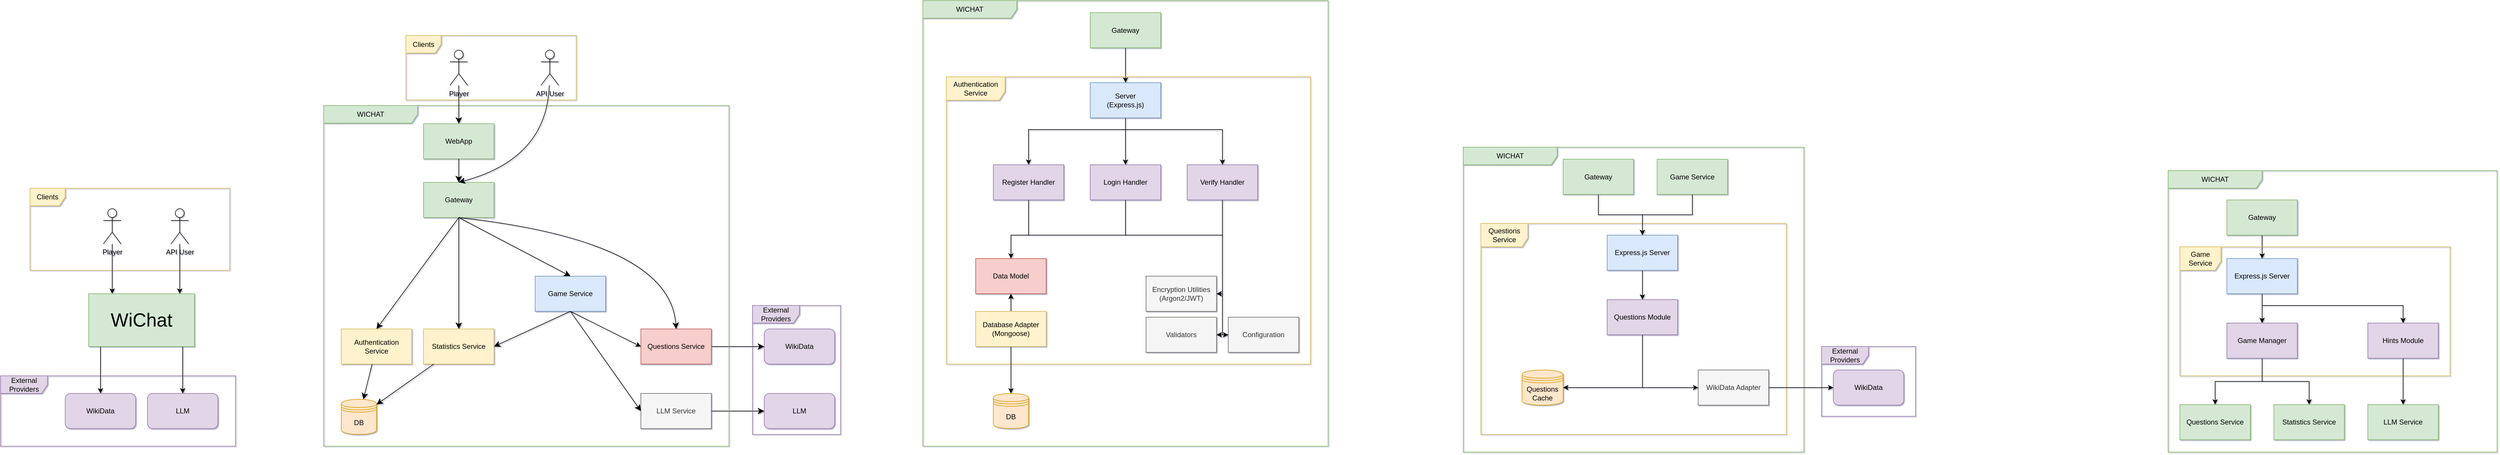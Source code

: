 <mxfile version="26.0.16">
  <diagram name="Page-1" id="H6sotV8G4gFYmd9BdbEy">
    <mxGraphModel dx="4468" dy="1672" grid="1" gridSize="10" guides="1" tooltips="1" connect="1" arrows="1" fold="1" page="0" pageScale="1" pageWidth="850" pageHeight="1100" math="0" shadow="1">
      <root>
        <mxCell id="0" />
        <mxCell id="1" parent="0" />
        <mxCell id="5Ua5rcUVpoXOftG5lJb_-10" value="LLM" style="rounded=1;whiteSpace=wrap;html=1;fillColor=#e1d5e7;strokeColor=#9673a6;" parent="1" vertex="1">
          <mxGeometry x="-200" y="910" width="120" height="60" as="geometry" />
        </mxCell>
        <mxCell id="5Ua5rcUVpoXOftG5lJb_-22" style="edgeStyle=none;curved=1;rounded=0;orthogonalLoop=1;jettySize=auto;html=1;fontSize=12;startSize=8;endSize=8;exitX=1;exitY=0.5;exitDx=0;exitDy=0;entryX=0;entryY=0.5;entryDx=0;entryDy=0;" parent="1" source="5Ua5rcUVpoXOftG5lJb_-8" target="5Ua5rcUVpoXOftG5lJb_-10" edge="1">
          <mxGeometry relative="1" as="geometry" />
        </mxCell>
        <mxCell id="5Ua5rcUVpoXOftG5lJb_-11" value="WikiData" style="rounded=1;whiteSpace=wrap;html=1;fillColor=#e1d5e7;strokeColor=#9673a6;" parent="1" vertex="1">
          <mxGeometry x="-200" y="800" width="120" height="60" as="geometry" />
        </mxCell>
        <mxCell id="5Ua5rcUVpoXOftG5lJb_-24" style="edgeStyle=none;curved=1;rounded=0;orthogonalLoop=1;jettySize=auto;html=1;fontSize=12;startSize=8;endSize=8;exitX=1;exitY=0.5;exitDx=0;exitDy=0;entryX=0;entryY=0.5;entryDx=0;entryDy=0;" parent="1" source="5Ua5rcUVpoXOftG5lJb_-23" target="5Ua5rcUVpoXOftG5lJb_-11" edge="1">
          <mxGeometry relative="1" as="geometry" />
        </mxCell>
        <mxCell id="64utWBgrm8SAmqTdPt5K-1" value="WICHAT" style="shape=umlFrame;whiteSpace=wrap;html=1;pointerEvents=0;recursiveResize=0;container=1;collapsible=0;width=160;fillColor=#d5e8d4;strokeColor=#82b366;" parent="1" vertex="1">
          <mxGeometry x="-950" y="419" width="690" height="581" as="geometry" />
        </mxCell>
        <mxCell id="5Ua5rcUVpoXOftG5lJb_-6" value="Gateway" style="rounded=0;whiteSpace=wrap;html=1;fillColor=#d5e8d4;strokeColor=#82b366;" parent="64utWBgrm8SAmqTdPt5K-1" vertex="1">
          <mxGeometry x="170" y="131" width="120" height="60" as="geometry" />
        </mxCell>
        <mxCell id="5Ua5rcUVpoXOftG5lJb_-30" value="Authentication Service" style="rounded=0;whiteSpace=wrap;html=1;fillColor=#fff2cc;strokeColor=#d6b656;" parent="64utWBgrm8SAmqTdPt5K-1" vertex="1">
          <mxGeometry x="30" y="381" width="120" height="60" as="geometry" />
        </mxCell>
        <mxCell id="5Ua5rcUVpoXOftG5lJb_-32" style="edgeStyle=none;curved=1;rounded=0;orthogonalLoop=1;jettySize=auto;html=1;fontSize=12;startSize=8;endSize=8;exitX=0.5;exitY=1;exitDx=0;exitDy=0;entryX=0.5;entryY=0;entryDx=0;entryDy=0;" parent="64utWBgrm8SAmqTdPt5K-1" source="5Ua5rcUVpoXOftG5lJb_-6" target="5Ua5rcUVpoXOftG5lJb_-30" edge="1">
          <mxGeometry relative="1" as="geometry" />
        </mxCell>
        <mxCell id="5Ua5rcUVpoXOftG5lJb_-1" value="DB" style="shape=datastore;whiteSpace=wrap;html=1;fillColor=#ffe6cc;strokeColor=#d79b00;" parent="64utWBgrm8SAmqTdPt5K-1" vertex="1">
          <mxGeometry x="30" y="501" width="60" height="60" as="geometry" />
        </mxCell>
        <mxCell id="5Ua5rcUVpoXOftG5lJb_-31" style="edgeStyle=none;curved=1;rounded=0;orthogonalLoop=1;jettySize=auto;html=1;fontSize=12;startSize=8;endSize=8;" parent="64utWBgrm8SAmqTdPt5K-1" source="5Ua5rcUVpoXOftG5lJb_-30" target="5Ua5rcUVpoXOftG5lJb_-1" edge="1">
          <mxGeometry relative="1" as="geometry" />
        </mxCell>
        <mxCell id="5Ua5rcUVpoXOftG5lJb_-27" value="Statistics Service" style="rounded=0;whiteSpace=wrap;html=1;fillColor=#fff2cc;strokeColor=#d6b656;" parent="64utWBgrm8SAmqTdPt5K-1" vertex="1">
          <mxGeometry x="170" y="381" width="120" height="60" as="geometry" />
        </mxCell>
        <mxCell id="ApdHQ61tJCly3gABpBAv-35" style="edgeStyle=none;curved=1;rounded=0;orthogonalLoop=1;jettySize=auto;html=1;fontSize=12;startSize=8;endSize=8;entryX=0.5;entryY=0;entryDx=0;entryDy=0;exitX=0.5;exitY=1;exitDx=0;exitDy=0;" parent="64utWBgrm8SAmqTdPt5K-1" source="5Ua5rcUVpoXOftG5lJb_-6" target="5Ua5rcUVpoXOftG5lJb_-27" edge="1">
          <mxGeometry relative="1" as="geometry">
            <mxPoint x="230" y="191" as="sourcePoint" />
          </mxGeometry>
        </mxCell>
        <mxCell id="5Ua5rcUVpoXOftG5lJb_-29" style="edgeStyle=none;curved=1;rounded=0;orthogonalLoop=1;jettySize=auto;html=1;fontSize=12;startSize=8;endSize=8;" parent="64utWBgrm8SAmqTdPt5K-1" source="5Ua5rcUVpoXOftG5lJb_-27" target="5Ua5rcUVpoXOftG5lJb_-1" edge="1">
          <mxGeometry relative="1" as="geometry" />
        </mxCell>
        <mxCell id="xzODQzaztMOLZkM122JL-3" style="rounded=0;orthogonalLoop=1;jettySize=auto;html=1;strokeColor=default;exitX=0.5;exitY=1;exitDx=0;exitDy=0;entryX=0;entryY=0.5;entryDx=0;entryDy=0;" parent="64utWBgrm8SAmqTdPt5K-1" source="ApdHQ61tJCly3gABpBAv-34" target="5Ua5rcUVpoXOftG5lJb_-23" edge="1">
          <mxGeometry relative="1" as="geometry" />
        </mxCell>
        <mxCell id="ApdHQ61tJCly3gABpBAv-34" value="Game Service" style="rounded=0;whiteSpace=wrap;html=1;fillColor=#dae8fc;strokeColor=#6c8ebf;" parent="64utWBgrm8SAmqTdPt5K-1" vertex="1">
          <mxGeometry x="360" y="291" width="120" height="60" as="geometry" />
        </mxCell>
        <mxCell id="ApdHQ61tJCly3gABpBAv-37" style="edgeStyle=none;curved=1;rounded=0;orthogonalLoop=1;jettySize=auto;html=1;fontSize=12;startSize=8;endSize=8;entryX=0.5;entryY=0;entryDx=0;entryDy=0;exitX=0.5;exitY=1;exitDx=0;exitDy=0;" parent="64utWBgrm8SAmqTdPt5K-1" source="5Ua5rcUVpoXOftG5lJb_-6" target="ApdHQ61tJCly3gABpBAv-34" edge="1">
          <mxGeometry relative="1" as="geometry" />
        </mxCell>
        <mxCell id="ApdHQ61tJCly3gABpBAv-41" style="edgeStyle=none;curved=1;rounded=0;orthogonalLoop=1;jettySize=auto;html=1;fontSize=12;startSize=8;endSize=8;exitX=0.5;exitY=1;exitDx=0;exitDy=0;entryX=1;entryY=0.5;entryDx=0;entryDy=0;" parent="64utWBgrm8SAmqTdPt5K-1" source="ApdHQ61tJCly3gABpBAv-34" target="5Ua5rcUVpoXOftG5lJb_-27" edge="1">
          <mxGeometry relative="1" as="geometry" />
        </mxCell>
        <mxCell id="5Ua5rcUVpoXOftG5lJb_-23" value="Questions Service" style="rounded=0;whiteSpace=wrap;html=1;fillColor=#f8cecc;strokeColor=#b85450;" parent="64utWBgrm8SAmqTdPt5K-1" vertex="1">
          <mxGeometry x="540" y="381" width="120" height="60" as="geometry" />
        </mxCell>
        <mxCell id="ApdHQ61tJCly3gABpBAv-36" style="edgeStyle=none;curved=1;rounded=0;orthogonalLoop=1;jettySize=auto;html=1;fontSize=12;startSize=8;endSize=8;exitX=0.5;exitY=1;exitDx=0;exitDy=0;entryX=0.5;entryY=0;entryDx=0;entryDy=0;" parent="64utWBgrm8SAmqTdPt5K-1" source="5Ua5rcUVpoXOftG5lJb_-6" target="5Ua5rcUVpoXOftG5lJb_-23" edge="1">
          <mxGeometry relative="1" as="geometry">
            <Array as="points">
              <mxPoint x="590" y="231" />
            </Array>
          </mxGeometry>
        </mxCell>
        <mxCell id="ApdHQ61tJCly3gABpBAv-39" style="edgeStyle=none;curved=1;rounded=0;orthogonalLoop=1;jettySize=auto;html=1;fontSize=12;startSize=8;endSize=8;exitX=0.5;exitY=1;exitDx=0;exitDy=0;entryX=0;entryY=0.5;entryDx=0;entryDy=0;" parent="64utWBgrm8SAmqTdPt5K-1" source="ApdHQ61tJCly3gABpBAv-34" target="5Ua5rcUVpoXOftG5lJb_-8" edge="1">
          <mxGeometry relative="1" as="geometry" />
        </mxCell>
        <mxCell id="5Ua5rcUVpoXOftG5lJb_-8" value="LLM Service" style="rounded=0;whiteSpace=wrap;html=1;fillColor=#f5f5f5;strokeColor=#666666;fontColor=#333333;" parent="64utWBgrm8SAmqTdPt5K-1" vertex="1">
          <mxGeometry x="540" y="491" width="120" height="60" as="geometry" />
        </mxCell>
        <mxCell id="5Ua5rcUVpoXOftG5lJb_-7" value="WebApp" style="rounded=0;whiteSpace=wrap;html=1;fillColor=#d5e8d4;strokeColor=#82b366;" parent="64utWBgrm8SAmqTdPt5K-1" vertex="1">
          <mxGeometry x="170" y="31" width="120" height="60" as="geometry" />
        </mxCell>
        <mxCell id="5Ua5rcUVpoXOftG5lJb_-20" style="edgeStyle=none;curved=1;rounded=0;orthogonalLoop=1;jettySize=auto;html=1;fontSize=12;startSize=8;endSize=8;" parent="64utWBgrm8SAmqTdPt5K-1" source="5Ua5rcUVpoXOftG5lJb_-7" target="5Ua5rcUVpoXOftG5lJb_-6" edge="1">
          <mxGeometry relative="1" as="geometry" />
        </mxCell>
        <mxCell id="ApdHQ61tJCly3gABpBAv-9" style="edgeStyle=none;curved=1;rounded=0;orthogonalLoop=1;jettySize=auto;html=1;fontSize=12;startSize=8;endSize=8;" parent="64utWBgrm8SAmqTdPt5K-1" source="5Ua5rcUVpoXOftG5lJb_-7" target="5Ua5rcUVpoXOftG5lJb_-6" edge="1">
          <mxGeometry relative="1" as="geometry" />
        </mxCell>
        <mxCell id="64utWBgrm8SAmqTdPt5K-24" value="Clients" style="shape=umlFrame;whiteSpace=wrap;html=1;pointerEvents=0;fillColor=#fff2cc;strokeColor=#d6b656;" parent="1" vertex="1">
          <mxGeometry x="-810" y="299.5" width="290" height="110" as="geometry" />
        </mxCell>
        <mxCell id="5Ua5rcUVpoXOftG5lJb_-2" value="API User" style="shape=umlActor;verticalLabelPosition=bottom;verticalAlign=top;html=1;outlineConnect=0;" parent="1" vertex="1">
          <mxGeometry x="-580" y="324.5" width="30" height="60" as="geometry" />
        </mxCell>
        <mxCell id="5Ua5rcUVpoXOftG5lJb_-3" value="Player" style="shape=umlActor;verticalLabelPosition=bottom;verticalAlign=top;html=1;outlineConnect=0;" parent="1" vertex="1">
          <mxGeometry x="-735" y="324.5" width="30" height="60" as="geometry" />
        </mxCell>
        <mxCell id="ApdHQ61tJCly3gABpBAv-8" style="edgeStyle=none;curved=1;rounded=0;orthogonalLoop=1;jettySize=auto;html=1;fontSize=12;startSize=8;endSize=8;" parent="1" source="5Ua5rcUVpoXOftG5lJb_-3" target="5Ua5rcUVpoXOftG5lJb_-7" edge="1">
          <mxGeometry relative="1" as="geometry" />
        </mxCell>
        <mxCell id="64utWBgrm8SAmqTdPt5K-28" value="" style="edgeStyle=none;curved=1;rounded=0;orthogonalLoop=1;jettySize=auto;html=1;fontSize=12;startSize=8;endSize=8;entryX=0.5;entryY=0;entryDx=0;entryDy=0;" parent="1" source="5Ua5rcUVpoXOftG5lJb_-2" target="5Ua5rcUVpoXOftG5lJb_-6" edge="1">
          <mxGeometry relative="1" as="geometry">
            <mxPoint x="-720" y="360" as="sourcePoint" />
            <mxPoint x="-720" y="590" as="targetPoint" />
            <Array as="points">
              <mxPoint x="-570" y="510" />
            </Array>
          </mxGeometry>
        </mxCell>
        <mxCell id="64utWBgrm8SAmqTdPt5K-29" value="External Providers" style="shape=umlFrame;whiteSpace=wrap;html=1;pointerEvents=0;fillColor=#e1d5e7;strokeColor=#9673a6;width=80;height=30;" parent="1" vertex="1">
          <mxGeometry x="-220" y="760" width="150" height="220" as="geometry" />
        </mxCell>
        <mxCell id="3EcRKwDYf2YUiH32k3Rl-5" value="WICHAT" style="shape=umlFrame;whiteSpace=wrap;html=1;pointerEvents=0;recursiveResize=0;container=1;collapsible=0;width=160;fillColor=#d5e8d4;strokeColor=#82b366;" parent="1" vertex="1">
          <mxGeometry x="70" y="240" width="690" height="760" as="geometry" />
        </mxCell>
        <mxCell id="3EcRKwDYf2YUiH32k3Rl-95" style="edgeStyle=orthogonalEdgeStyle;rounded=0;orthogonalLoop=1;jettySize=auto;html=1;" parent="3EcRKwDYf2YUiH32k3Rl-5" source="3EcRKwDYf2YUiH32k3Rl-6" target="3EcRKwDYf2YUiH32k3Rl-58" edge="1">
          <mxGeometry relative="1" as="geometry" />
        </mxCell>
        <mxCell id="3EcRKwDYf2YUiH32k3Rl-6" value="Gateway" style="rounded=0;whiteSpace=wrap;html=1;fillColor=#d5e8d4;strokeColor=#82b366;" parent="3EcRKwDYf2YUiH32k3Rl-5" vertex="1">
          <mxGeometry x="285" y="20.5" width="120" height="60" as="geometry" />
        </mxCell>
        <mxCell id="3EcRKwDYf2YUiH32k3Rl-9" value="DB" style="shape=datastore;whiteSpace=wrap;html=1;fillColor=#ffe6cc;strokeColor=#d79b00;" parent="3EcRKwDYf2YUiH32k3Rl-5" vertex="1">
          <mxGeometry x="120" y="670" width="60" height="60" as="geometry" />
        </mxCell>
        <mxCell id="3EcRKwDYf2YUiH32k3Rl-31" value="Authentication Service" style="shape=umlFrame;whiteSpace=wrap;html=1;pointerEvents=0;fillColor=#fff2cc;strokeColor=#d6b656;fillStyle=auto;width=100;height=40;" parent="3EcRKwDYf2YUiH32k3Rl-5" vertex="1">
          <mxGeometry x="40" y="130" width="620" height="490" as="geometry" />
        </mxCell>
        <mxCell id="3EcRKwDYf2YUiH32k3Rl-55" value="Data Model" style="rounded=0;whiteSpace=wrap;html=1;fillColor=#f8cecc;strokeColor=#b85450;" parent="3EcRKwDYf2YUiH32k3Rl-5" vertex="1">
          <mxGeometry x="90" y="440" width="120" height="60" as="geometry" />
        </mxCell>
        <mxCell id="533iNDBv2jlLNDhChat5-3" style="edgeStyle=orthogonalEdgeStyle;rounded=0;orthogonalLoop=1;jettySize=auto;html=1;" parent="3EcRKwDYf2YUiH32k3Rl-5" source="3EcRKwDYf2YUiH32k3Rl-58" target="3EcRKwDYf2YUiH32k3Rl-65" edge="1">
          <mxGeometry relative="1" as="geometry" />
        </mxCell>
        <mxCell id="533iNDBv2jlLNDhChat5-4" style="edgeStyle=orthogonalEdgeStyle;rounded=0;orthogonalLoop=1;jettySize=auto;html=1;" parent="3EcRKwDYf2YUiH32k3Rl-5" source="3EcRKwDYf2YUiH32k3Rl-58" target="533iNDBv2jlLNDhChat5-1" edge="1">
          <mxGeometry relative="1" as="geometry">
            <Array as="points">
              <mxPoint x="345" y="220" />
              <mxPoint x="510" y="220" />
            </Array>
          </mxGeometry>
        </mxCell>
        <mxCell id="533iNDBv2jlLNDhChat5-5" style="edgeStyle=orthogonalEdgeStyle;rounded=0;orthogonalLoop=1;jettySize=auto;html=1;" parent="3EcRKwDYf2YUiH32k3Rl-5" source="3EcRKwDYf2YUiH32k3Rl-58" target="3EcRKwDYf2YUiH32k3Rl-68" edge="1">
          <mxGeometry relative="1" as="geometry">
            <Array as="points">
              <mxPoint x="345" y="220" />
              <mxPoint x="180" y="220" />
            </Array>
          </mxGeometry>
        </mxCell>
        <mxCell id="3EcRKwDYf2YUiH32k3Rl-58" value="Server&lt;div&gt;(Express.js)&lt;/div&gt;" style="rounded=0;whiteSpace=wrap;html=1;fillColor=#dae8fc;strokeColor=#6c8ebf;" parent="3EcRKwDYf2YUiH32k3Rl-5" vertex="1">
          <mxGeometry x="285" y="140" width="120" height="60" as="geometry" />
        </mxCell>
        <mxCell id="3EcRKwDYf2YUiH32k3Rl-94" style="edgeStyle=orthogonalEdgeStyle;rounded=0;orthogonalLoop=1;jettySize=auto;html=1;entryX=0.5;entryY=0;entryDx=0;entryDy=0;exitX=0.5;exitY=1;exitDx=0;exitDy=0;" parent="3EcRKwDYf2YUiH32k3Rl-5" source="3EcRKwDYf2YUiH32k3Rl-60" target="3EcRKwDYf2YUiH32k3Rl-9" edge="1">
          <mxGeometry relative="1" as="geometry" />
        </mxCell>
        <mxCell id="3EcRKwDYf2YUiH32k3Rl-97" style="edgeStyle=orthogonalEdgeStyle;rounded=0;orthogonalLoop=1;jettySize=auto;html=1;" parent="3EcRKwDYf2YUiH32k3Rl-5" source="3EcRKwDYf2YUiH32k3Rl-60" target="3EcRKwDYf2YUiH32k3Rl-55" edge="1">
          <mxGeometry relative="1" as="geometry" />
        </mxCell>
        <mxCell id="3EcRKwDYf2YUiH32k3Rl-60" value="Database Adapter&lt;div&gt;(Mongoose)&lt;/div&gt;" style="rounded=0;whiteSpace=wrap;html=1;fillColor=#fff2cc;strokeColor=#d6b656;" parent="3EcRKwDYf2YUiH32k3Rl-5" vertex="1">
          <mxGeometry x="90" y="530" width="120" height="60" as="geometry" />
        </mxCell>
        <mxCell id="533iNDBv2jlLNDhChat5-10" style="edgeStyle=orthogonalEdgeStyle;rounded=0;orthogonalLoop=1;jettySize=auto;html=1;" parent="3EcRKwDYf2YUiH32k3Rl-5" source="3EcRKwDYf2YUiH32k3Rl-65" target="3EcRKwDYf2YUiH32k3Rl-62" edge="1">
          <mxGeometry relative="1" as="geometry">
            <Array as="points">
              <mxPoint x="345" y="400" />
              <mxPoint x="510" y="400" />
              <mxPoint x="510" y="500" />
            </Array>
          </mxGeometry>
        </mxCell>
        <mxCell id="3EcRKwDYf2YUiH32k3Rl-65" value="Login Handler" style="whiteSpace=wrap;html=1;fillColor=#e1d5e7;strokeColor=#9673a6;" parent="3EcRKwDYf2YUiH32k3Rl-5" vertex="1">
          <mxGeometry x="285" y="280" width="120" height="60" as="geometry" />
        </mxCell>
        <mxCell id="533iNDBv2jlLNDhChat5-7" style="edgeStyle=orthogonalEdgeStyle;rounded=0;orthogonalLoop=1;jettySize=auto;html=1;" parent="3EcRKwDYf2YUiH32k3Rl-5" source="3EcRKwDYf2YUiH32k3Rl-68" target="3EcRKwDYf2YUiH32k3Rl-55" edge="1">
          <mxGeometry relative="1" as="geometry">
            <Array as="points">
              <mxPoint x="180" y="400" />
              <mxPoint x="150" y="400" />
            </Array>
          </mxGeometry>
        </mxCell>
        <mxCell id="533iNDBv2jlLNDhChat5-8" style="edgeStyle=orthogonalEdgeStyle;rounded=0;orthogonalLoop=1;jettySize=auto;html=1;entryX=1;entryY=0.5;entryDx=0;entryDy=0;" parent="3EcRKwDYf2YUiH32k3Rl-5" source="3EcRKwDYf2YUiH32k3Rl-68" target="533iNDBv2jlLNDhChat5-16" edge="1">
          <mxGeometry relative="1" as="geometry">
            <Array as="points">
              <mxPoint x="180" y="400" />
              <mxPoint x="510" y="400" />
              <mxPoint x="510" y="570" />
            </Array>
          </mxGeometry>
        </mxCell>
        <mxCell id="3EcRKwDYf2YUiH32k3Rl-68" value="Register Handler" style="whiteSpace=wrap;html=1;fillColor=#e1d5e7;strokeColor=#9673a6;" parent="3EcRKwDYf2YUiH32k3Rl-5" vertex="1">
          <mxGeometry x="120" y="280" width="120" height="60" as="geometry" />
        </mxCell>
        <mxCell id="3EcRKwDYf2YUiH32k3Rl-62" value="Encryption Utilities&lt;div&gt;(Argon2/JWT)&lt;/div&gt;" style="whiteSpace=wrap;html=1;fillColor=#f5f5f5;strokeColor=#666666;fontColor=#333333;" parent="3EcRKwDYf2YUiH32k3Rl-5" vertex="1">
          <mxGeometry x="380" y="470" width="120" height="60" as="geometry" />
        </mxCell>
        <mxCell id="533iNDBv2jlLNDhChat5-18" style="edgeStyle=orthogonalEdgeStyle;rounded=0;orthogonalLoop=1;jettySize=auto;html=1;entryX=0;entryY=0.5;entryDx=0;entryDy=0;" parent="3EcRKwDYf2YUiH32k3Rl-5" source="533iNDBv2jlLNDhChat5-1" target="533iNDBv2jlLNDhChat5-12" edge="1">
          <mxGeometry relative="1" as="geometry">
            <Array as="points">
              <mxPoint x="510" y="570" />
            </Array>
          </mxGeometry>
        </mxCell>
        <mxCell id="533iNDBv2jlLNDhChat5-1" value="Verify Handler" style="whiteSpace=wrap;html=1;fillColor=#e1d5e7;strokeColor=#9673a6;" parent="3EcRKwDYf2YUiH32k3Rl-5" vertex="1">
          <mxGeometry x="450" y="280" width="120" height="60" as="geometry" />
        </mxCell>
        <mxCell id="533iNDBv2jlLNDhChat5-12" value="Configuration" style="whiteSpace=wrap;html=1;fillColor=#f5f5f5;fontColor=#333333;strokeColor=#666666;" parent="3EcRKwDYf2YUiH32k3Rl-5" vertex="1">
          <mxGeometry x="520" y="540" width="120" height="60" as="geometry" />
        </mxCell>
        <mxCell id="533iNDBv2jlLNDhChat5-16" value="Validators" style="whiteSpace=wrap;html=1;fillColor=#f5f5f5;fontColor=#333333;strokeColor=#666666;" parent="3EcRKwDYf2YUiH32k3Rl-5" vertex="1">
          <mxGeometry x="380" y="540" width="120" height="60" as="geometry" />
        </mxCell>
        <mxCell id="3EcRKwDYf2YUiH32k3Rl-236" value="WICHAT" style="shape=umlFrame;whiteSpace=wrap;html=1;pointerEvents=0;recursiveResize=0;container=1;collapsible=0;width=160;fillColor=#d5e8d4;strokeColor=#82b366;" parent="1" vertex="1">
          <mxGeometry x="990" y="490" width="580" height="520" as="geometry" />
        </mxCell>
        <mxCell id="3EcRKwDYf2YUiH32k3Rl-237" style="edgeStyle=orthogonalEdgeStyle;rounded=0;orthogonalLoop=1;jettySize=auto;html=1;" parent="3EcRKwDYf2YUiH32k3Rl-236" source="3EcRKwDYf2YUiH32k3Rl-238" target="3EcRKwDYf2YUiH32k3Rl-244" edge="1">
          <mxGeometry relative="1" as="geometry" />
        </mxCell>
        <mxCell id="3EcRKwDYf2YUiH32k3Rl-238" value="Gateway" style="rounded=0;whiteSpace=wrap;html=1;fillColor=#d5e8d4;strokeColor=#82b366;" parent="3EcRKwDYf2YUiH32k3Rl-236" vertex="1">
          <mxGeometry x="170" y="20.5" width="120" height="60" as="geometry" />
        </mxCell>
        <mxCell id="3EcRKwDYf2YUiH32k3Rl-240" value="Questions Service" style="shape=umlFrame;whiteSpace=wrap;html=1;pointerEvents=0;fillColor=#fff2cc;strokeColor=#d6b656;fillStyle=auto;width=80;height=40;" parent="3EcRKwDYf2YUiH32k3Rl-236" vertex="1">
          <mxGeometry x="30" y="130" width="520" height="360" as="geometry" />
        </mxCell>
        <mxCell id="3EcRKwDYf2YUiH32k3Rl-268" style="edgeStyle=orthogonalEdgeStyle;rounded=0;orthogonalLoop=1;jettySize=auto;html=1;" parent="3EcRKwDYf2YUiH32k3Rl-236" source="3EcRKwDYf2YUiH32k3Rl-244" target="3EcRKwDYf2YUiH32k3Rl-265" edge="1">
          <mxGeometry relative="1" as="geometry" />
        </mxCell>
        <mxCell id="3EcRKwDYf2YUiH32k3Rl-244" value="Express.js Server" style="rounded=0;whiteSpace=wrap;html=1;fillColor=#dae8fc;strokeColor=#6c8ebf;" parent="3EcRKwDYf2YUiH32k3Rl-236" vertex="1">
          <mxGeometry x="245" y="150" width="120" height="60" as="geometry" />
        </mxCell>
        <mxCell id="3EcRKwDYf2YUiH32k3Rl-259" style="edgeStyle=orthogonalEdgeStyle;rounded=0;orthogonalLoop=1;jettySize=auto;html=1;" parent="3EcRKwDYf2YUiH32k3Rl-236" source="3EcRKwDYf2YUiH32k3Rl-258" target="3EcRKwDYf2YUiH32k3Rl-244" edge="1">
          <mxGeometry relative="1" as="geometry" />
        </mxCell>
        <mxCell id="3EcRKwDYf2YUiH32k3Rl-258" value="Game Service" style="rounded=0;whiteSpace=wrap;html=1;fillColor=#d5e8d4;strokeColor=#82b366;" parent="3EcRKwDYf2YUiH32k3Rl-236" vertex="1">
          <mxGeometry x="330" y="20.5" width="120" height="60" as="geometry" />
        </mxCell>
        <mxCell id="3EcRKwDYf2YUiH32k3Rl-271" style="edgeStyle=orthogonalEdgeStyle;rounded=0;orthogonalLoop=1;jettySize=auto;html=1;" parent="3EcRKwDYf2YUiH32k3Rl-236" source="3EcRKwDYf2YUiH32k3Rl-265" target="3EcRKwDYf2YUiH32k3Rl-261" edge="1">
          <mxGeometry relative="1" as="geometry">
            <Array as="points">
              <mxPoint x="305" y="410" />
            </Array>
          </mxGeometry>
        </mxCell>
        <mxCell id="3EcRKwDYf2YUiH32k3Rl-272" style="edgeStyle=orthogonalEdgeStyle;rounded=0;orthogonalLoop=1;jettySize=auto;html=1;" parent="3EcRKwDYf2YUiH32k3Rl-236" source="3EcRKwDYf2YUiH32k3Rl-265" target="3EcRKwDYf2YUiH32k3Rl-266" edge="1">
          <mxGeometry relative="1" as="geometry">
            <Array as="points">
              <mxPoint x="305" y="410" />
            </Array>
          </mxGeometry>
        </mxCell>
        <mxCell id="3EcRKwDYf2YUiH32k3Rl-265" value="Questions Module" style="whiteSpace=wrap;html=1;fillColor=#e1d5e7;strokeColor=#9673a6;" parent="3EcRKwDYf2YUiH32k3Rl-236" vertex="1">
          <mxGeometry x="245" y="260" width="120" height="60" as="geometry" />
        </mxCell>
        <mxCell id="3EcRKwDYf2YUiH32k3Rl-261" value="WikiData Adapter" style="whiteSpace=wrap;html=1;fillColor=#f5f5f5;strokeColor=#666666;fontColor=#333333;" parent="3EcRKwDYf2YUiH32k3Rl-236" vertex="1">
          <mxGeometry x="400" y="380" width="120" height="60" as="geometry" />
        </mxCell>
        <mxCell id="3EcRKwDYf2YUiH32k3Rl-266" value="Questions Cache" style="shape=datastore;whiteSpace=wrap;html=1;fillColor=#ffe6cc;strokeColor=#d79b00;" parent="3EcRKwDYf2YUiH32k3Rl-236" vertex="1">
          <mxGeometry x="100" y="380" width="70" height="60" as="geometry" />
        </mxCell>
        <mxCell id="3EcRKwDYf2YUiH32k3Rl-273" value="WICHAT" style="shape=umlFrame;whiteSpace=wrap;html=1;pointerEvents=0;recursiveResize=0;container=1;collapsible=0;width=160;fillColor=#d5e8d4;strokeColor=#82b366;" parent="1" vertex="1">
          <mxGeometry x="2190" y="530" width="560" height="480" as="geometry" />
        </mxCell>
        <mxCell id="3EcRKwDYf2YUiH32k3Rl-274" style="edgeStyle=orthogonalEdgeStyle;rounded=0;orthogonalLoop=1;jettySize=auto;html=1;" parent="3EcRKwDYf2YUiH32k3Rl-273" source="3EcRKwDYf2YUiH32k3Rl-275" target="3EcRKwDYf2YUiH32k3Rl-279" edge="1">
          <mxGeometry relative="1" as="geometry" />
        </mxCell>
        <mxCell id="3EcRKwDYf2YUiH32k3Rl-275" value="Gateway" style="rounded=0;whiteSpace=wrap;html=1;fillColor=#d5e8d4;strokeColor=#82b366;" parent="3EcRKwDYf2YUiH32k3Rl-273" vertex="1">
          <mxGeometry x="100" y="50" width="120" height="60" as="geometry" />
        </mxCell>
        <mxCell id="3EcRKwDYf2YUiH32k3Rl-276" value="Game Service" style="shape=umlFrame;whiteSpace=wrap;html=1;pointerEvents=0;fillColor=#fff2cc;strokeColor=#d6b656;fillStyle=auto;width=70;height=40;" parent="3EcRKwDYf2YUiH32k3Rl-273" vertex="1">
          <mxGeometry x="20" y="130" width="460" height="220" as="geometry" />
        </mxCell>
        <mxCell id="3EcRKwDYf2YUiH32k3Rl-277" style="edgeStyle=orthogonalEdgeStyle;rounded=0;orthogonalLoop=1;jettySize=auto;html=1;" parent="3EcRKwDYf2YUiH32k3Rl-273" source="3EcRKwDYf2YUiH32k3Rl-279" target="3EcRKwDYf2YUiH32k3Rl-285" edge="1">
          <mxGeometry relative="1" as="geometry" />
        </mxCell>
        <mxCell id="ZtsSKKbW7c0LSWisESug-2" style="edgeStyle=orthogonalEdgeStyle;rounded=0;orthogonalLoop=1;jettySize=auto;html=1;" parent="3EcRKwDYf2YUiH32k3Rl-273" source="3EcRKwDYf2YUiH32k3Rl-279" target="3EcRKwDYf2YUiH32k3Rl-264" edge="1">
          <mxGeometry relative="1" as="geometry">
            <Array as="points">
              <mxPoint x="160" y="230" />
              <mxPoint x="400" y="230" />
            </Array>
          </mxGeometry>
        </mxCell>
        <mxCell id="3EcRKwDYf2YUiH32k3Rl-279" value="Express.js Server" style="rounded=0;whiteSpace=wrap;html=1;fillColor=#dae8fc;strokeColor=#6c8ebf;" parent="3EcRKwDYf2YUiH32k3Rl-273" vertex="1">
          <mxGeometry x="100" y="150" width="120" height="60" as="geometry" />
        </mxCell>
        <mxCell id="3EcRKwDYf2YUiH32k3Rl-281" value="Questions Service" style="rounded=0;whiteSpace=wrap;html=1;fillColor=#d5e8d4;strokeColor=#82b366;" parent="3EcRKwDYf2YUiH32k3Rl-273" vertex="1">
          <mxGeometry x="20" y="399" width="120" height="60" as="geometry" />
        </mxCell>
        <mxCell id="3EcRKwDYf2YUiH32k3Rl-294" style="edgeStyle=orthogonalEdgeStyle;rounded=0;orthogonalLoop=1;jettySize=auto;html=1;" parent="3EcRKwDYf2YUiH32k3Rl-273" source="3EcRKwDYf2YUiH32k3Rl-285" target="3EcRKwDYf2YUiH32k3Rl-281" edge="1">
          <mxGeometry relative="1" as="geometry" />
        </mxCell>
        <mxCell id="3EcRKwDYf2YUiH32k3Rl-295" style="edgeStyle=orthogonalEdgeStyle;rounded=0;orthogonalLoop=1;jettySize=auto;html=1;" parent="3EcRKwDYf2YUiH32k3Rl-273" source="3EcRKwDYf2YUiH32k3Rl-285" target="3EcRKwDYf2YUiH32k3Rl-293" edge="1">
          <mxGeometry relative="1" as="geometry" />
        </mxCell>
        <mxCell id="3EcRKwDYf2YUiH32k3Rl-285" value="Game Manager" style="whiteSpace=wrap;html=1;fillColor=#e1d5e7;strokeColor=#9673a6;" parent="3EcRKwDYf2YUiH32k3Rl-273" vertex="1">
          <mxGeometry x="100" y="260" width="120" height="60" as="geometry" />
        </mxCell>
        <mxCell id="3EcRKwDYf2YUiH32k3Rl-293" value="Statistics Service" style="rounded=0;whiteSpace=wrap;html=1;fillColor=#d5e8d4;strokeColor=#82b366;" parent="3EcRKwDYf2YUiH32k3Rl-273" vertex="1">
          <mxGeometry x="180" y="399" width="120" height="60" as="geometry" />
        </mxCell>
        <mxCell id="ZtsSKKbW7c0LSWisESug-1" style="edgeStyle=orthogonalEdgeStyle;rounded=0;orthogonalLoop=1;jettySize=auto;html=1;" parent="3EcRKwDYf2YUiH32k3Rl-273" source="3EcRKwDYf2YUiH32k3Rl-264" target="3EcRKwDYf2YUiH32k3Rl-260" edge="1">
          <mxGeometry relative="1" as="geometry" />
        </mxCell>
        <mxCell id="3EcRKwDYf2YUiH32k3Rl-264" value="Hints Module" style="whiteSpace=wrap;html=1;fillColor=#e1d5e7;strokeColor=#9673a6;" parent="3EcRKwDYf2YUiH32k3Rl-273" vertex="1">
          <mxGeometry x="340" y="260" width="120" height="60" as="geometry" />
        </mxCell>
        <mxCell id="3EcRKwDYf2YUiH32k3Rl-260" value="LLM Service" style="rounded=0;whiteSpace=wrap;html=1;fillColor=#d5e8d4;strokeColor=#82b366;" parent="3EcRKwDYf2YUiH32k3Rl-273" vertex="1">
          <mxGeometry x="340" y="399" width="120" height="60" as="geometry" />
        </mxCell>
        <mxCell id="O0v-uqUoTzAAq8tF7ngA-1" value="LLM" style="rounded=1;whiteSpace=wrap;html=1;fillColor=#e1d5e7;strokeColor=#9673a6;" vertex="1" parent="1">
          <mxGeometry x="-1250" y="910" width="120" height="60" as="geometry" />
        </mxCell>
        <mxCell id="O0v-uqUoTzAAq8tF7ngA-3" value="WikiData" style="rounded=1;whiteSpace=wrap;html=1;fillColor=#e1d5e7;strokeColor=#9673a6;" vertex="1" parent="1">
          <mxGeometry x="-1390" y="910" width="120" height="60" as="geometry" />
        </mxCell>
        <mxCell id="O0v-uqUoTzAAq8tF7ngA-25" value="Clients" style="shape=umlFrame;whiteSpace=wrap;html=1;pointerEvents=0;fillColor=#fff2cc;strokeColor=#d6b656;" vertex="1" parent="1">
          <mxGeometry x="-1450" y="560" width="340" height="140" as="geometry" />
        </mxCell>
        <mxCell id="O0v-uqUoTzAAq8tF7ngA-33" style="edgeStyle=orthogonalEdgeStyle;rounded=0;orthogonalLoop=1;jettySize=auto;html=1;" edge="1" parent="1" source="O0v-uqUoTzAAq8tF7ngA-26" target="O0v-uqUoTzAAq8tF7ngA-22">
          <mxGeometry relative="1" as="geometry">
            <Array as="points">
              <mxPoint x="-1220" y="740" />
              <mxPoint x="-1220" y="740" />
            </Array>
          </mxGeometry>
        </mxCell>
        <mxCell id="O0v-uqUoTzAAq8tF7ngA-26" value="API User" style="shape=umlActor;verticalLabelPosition=bottom;verticalAlign=top;html=1;outlineConnect=0;" vertex="1" parent="1">
          <mxGeometry x="-1210" y="595" width="30" height="60" as="geometry" />
        </mxCell>
        <mxCell id="O0v-uqUoTzAAq8tF7ngA-32" style="edgeStyle=orthogonalEdgeStyle;rounded=0;orthogonalLoop=1;jettySize=auto;html=1;" edge="1" parent="1" source="O0v-uqUoTzAAq8tF7ngA-27" target="O0v-uqUoTzAAq8tF7ngA-22">
          <mxGeometry relative="1" as="geometry">
            <Array as="points">
              <mxPoint x="-1290" y="740" />
              <mxPoint x="-1290" y="740" />
            </Array>
          </mxGeometry>
        </mxCell>
        <mxCell id="O0v-uqUoTzAAq8tF7ngA-27" value="Player" style="shape=umlActor;verticalLabelPosition=bottom;verticalAlign=top;html=1;outlineConnect=0;" vertex="1" parent="1">
          <mxGeometry x="-1325" y="595" width="30" height="60" as="geometry" />
        </mxCell>
        <mxCell id="O0v-uqUoTzAAq8tF7ngA-30" value="External Providers" style="shape=umlFrame;whiteSpace=wrap;html=1;pointerEvents=0;fillColor=#e1d5e7;strokeColor=#9673a6;width=80;height=30;" vertex="1" parent="1">
          <mxGeometry x="-1500" y="880" width="400" height="120" as="geometry" />
        </mxCell>
        <mxCell id="O0v-uqUoTzAAq8tF7ngA-35" style="edgeStyle=orthogonalEdgeStyle;rounded=0;orthogonalLoop=1;jettySize=auto;html=1;" edge="1" parent="1" source="O0v-uqUoTzAAq8tF7ngA-22" target="O0v-uqUoTzAAq8tF7ngA-3">
          <mxGeometry relative="1" as="geometry">
            <Array as="points">
              <mxPoint x="-1330" y="860" />
              <mxPoint x="-1330" y="860" />
            </Array>
          </mxGeometry>
        </mxCell>
        <mxCell id="O0v-uqUoTzAAq8tF7ngA-36" style="edgeStyle=orthogonalEdgeStyle;rounded=0;orthogonalLoop=1;jettySize=auto;html=1;" edge="1" parent="1" source="O0v-uqUoTzAAq8tF7ngA-22" target="O0v-uqUoTzAAq8tF7ngA-1">
          <mxGeometry relative="1" as="geometry">
            <Array as="points">
              <mxPoint x="-1190" y="870" />
              <mxPoint x="-1190" y="870" />
            </Array>
          </mxGeometry>
        </mxCell>
        <mxCell id="O0v-uqUoTzAAq8tF7ngA-22" value="&lt;font style=&quot;font-size: 32px;&quot;&gt;WiChat&lt;/font&gt;" style="rounded=0;whiteSpace=wrap;html=1;fillColor=#d5e8d4;strokeColor=#82b366;" vertex="1" parent="1">
          <mxGeometry x="-1350" y="740" width="180" height="90" as="geometry" />
        </mxCell>
        <mxCell id="3EcRKwDYf2YUiH32k3Rl-214" value="External Providers" style="shape=umlFrame;whiteSpace=wrap;html=1;pointerEvents=0;fillColor=#e1d5e7;strokeColor=#9673a6;width=80;height=30;" parent="1" vertex="1">
          <mxGeometry x="1600" y="830" width="160" height="119" as="geometry" />
        </mxCell>
        <mxCell id="3EcRKwDYf2YUiH32k3Rl-216" value="WikiData" style="rounded=1;whiteSpace=wrap;html=1;fillColor=#e1d5e7;strokeColor=#9673a6;" parent="1" vertex="1">
          <mxGeometry x="1620" y="870" width="120" height="60" as="geometry" />
        </mxCell>
        <mxCell id="3EcRKwDYf2YUiH32k3Rl-263" style="edgeStyle=orthogonalEdgeStyle;rounded=0;orthogonalLoop=1;jettySize=auto;html=1;" parent="1" source="3EcRKwDYf2YUiH32k3Rl-261" target="3EcRKwDYf2YUiH32k3Rl-216" edge="1">
          <mxGeometry relative="1" as="geometry">
            <Array as="points">
              <mxPoint x="1670" y="900" />
              <mxPoint x="1670" y="900" />
            </Array>
          </mxGeometry>
        </mxCell>
      </root>
    </mxGraphModel>
  </diagram>
</mxfile>
